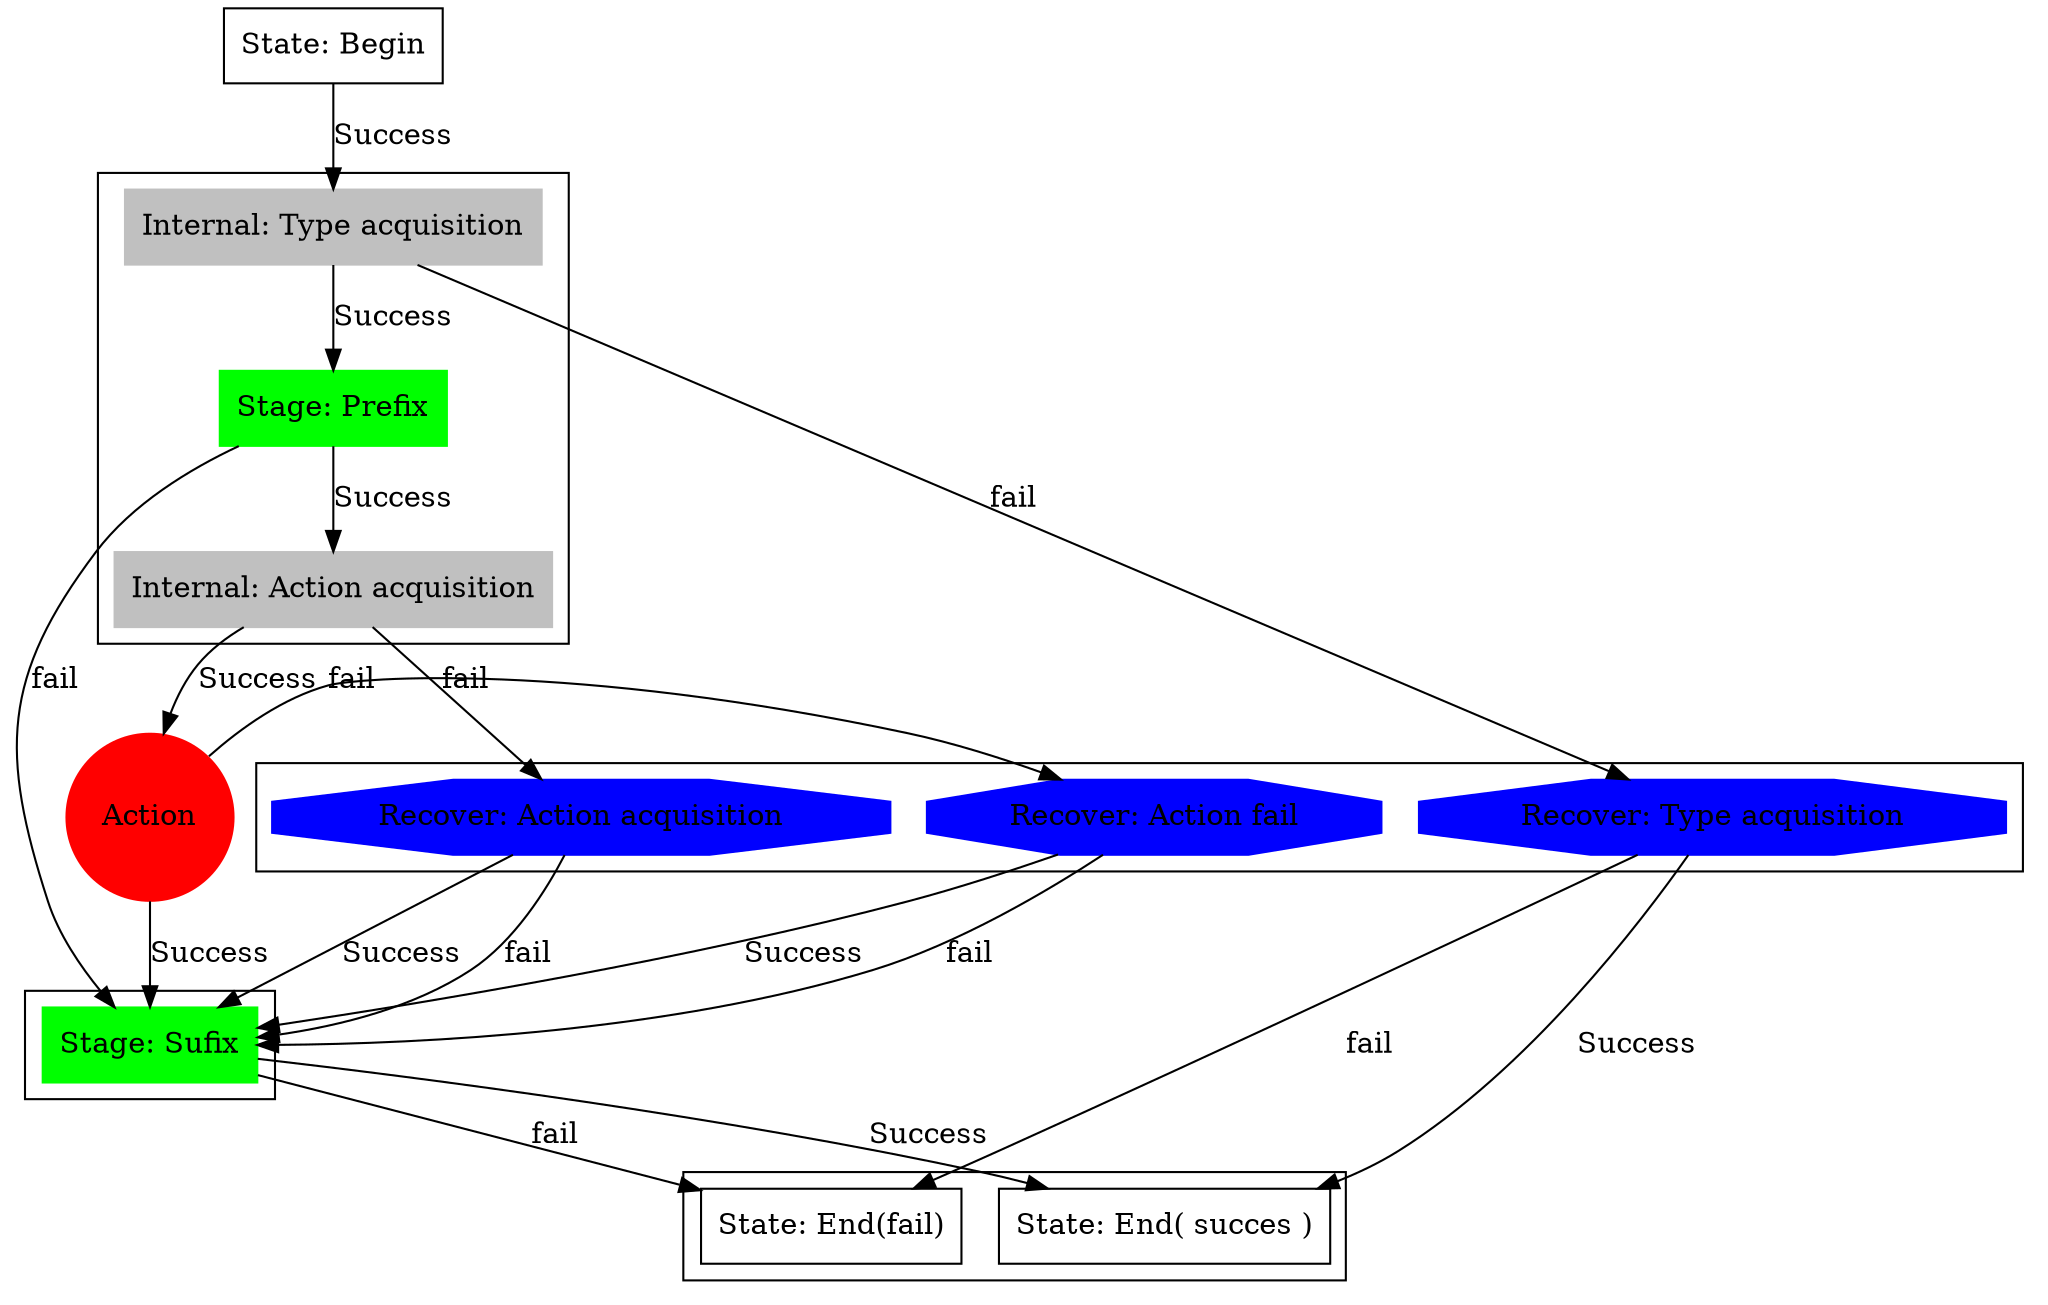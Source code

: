 digraph stages_of_serialization{


    prefix         [shape = box,    style=filled, color=green, label="Stage: Prefix"];
    suffix         [shape = box,    style=filled, color=green, label="Stage: Sufix"];
    ACTION         [shape = circle, label = "Action", style=filled, color=red];

    check_type    [shape = box, style=filled, color=gray,  label = "Internal: Type acquisition"];
    find_action   [shape = box, style=filled, color=gray,  label = "Internal: Action acquisition"];

    fail_action   [shape = octagon, label="Recover: Action fail",      style=filled, color=blue];
    fail_type     [shape = octagon, label="Recover: Type acquisition", style=filled, color=blue];
    fail_no_action[shape = octagon, label="Recover: Action acquisition",        style=filled, color=blue];

    BEGIN[shape = box, label="State: Begin" ];
    END_fail[shape = box, label="State: End(fail)" ];
    END_success[shape = box, label="State: End( succes )" ];

    BEGIN -> check_type[ label = "Success", dir=forward, weight="1000"  ];

    check_type  -> prefix  [ label = "Success", dir=forward, weight="1000"  ];
    check_type  -> fail_type  [ label = "fail", dir=forward  ];

    prefix  -> find_action  [ label = "Success", dir=forward, weight="1000"  ];
    prefix  -> suffix       [ label = "fail", dir=forward  ];

    find_action ->fail_no_action [ label = "fail", dir=forward  ];
    find_action ->ACTION [ label = "Success", dir=forward  ];

    ACTION  -> fail_action  [ label = "fail", dir=forward  ];
    ACTION  -> suffix  [ label = "Success", dir=forward , weight="1501" ];

    fail_type -> END_success[   label = "Success", dir=forward  ];
    fail_type -> END_fail[ label = "fail", dir=forward  ];

    fail_action -> suffix[ label = "Success", dir=forward  ];
    fail_action -> suffix[ label = "fail", dir=forward  ];

    fail_no_action-> suffix[   label = "Success", dir=forward  ];
    fail_no_action-> suffix[      label = "fail", dir=forward  ];
    
    suffix-> END_fail[ label = "fail", dir=forward  ];
    suffix-> END_success[ label = "Success", dir=forward  ];

    subgraph cluster_before
    {
        rankdir=TB
        rank=same;
        node [ ] prefix   ;
        node [ ] find_action   ;
        node [ ] check_type     ;
    }


    subgraph cluster_after
    {
        rankdir=TB;
        rank=same;
        node [ ] suffix   ;
    }

     subgraph cluster_recover
     {
         rank=same
         rankdir=TB
         node [ ] fail_type
         node [ ] fail_action
         node [ ] fail_no_action
     }

    subgraph cluster_end
    {
        rankdir=TB
        rank=source
    }

    subgraph cluster_TheEnd
    {
        rankdir=TB;
        rank=same;
        node [ ] END_fail;
        node [ ] END_success;
    }


}


